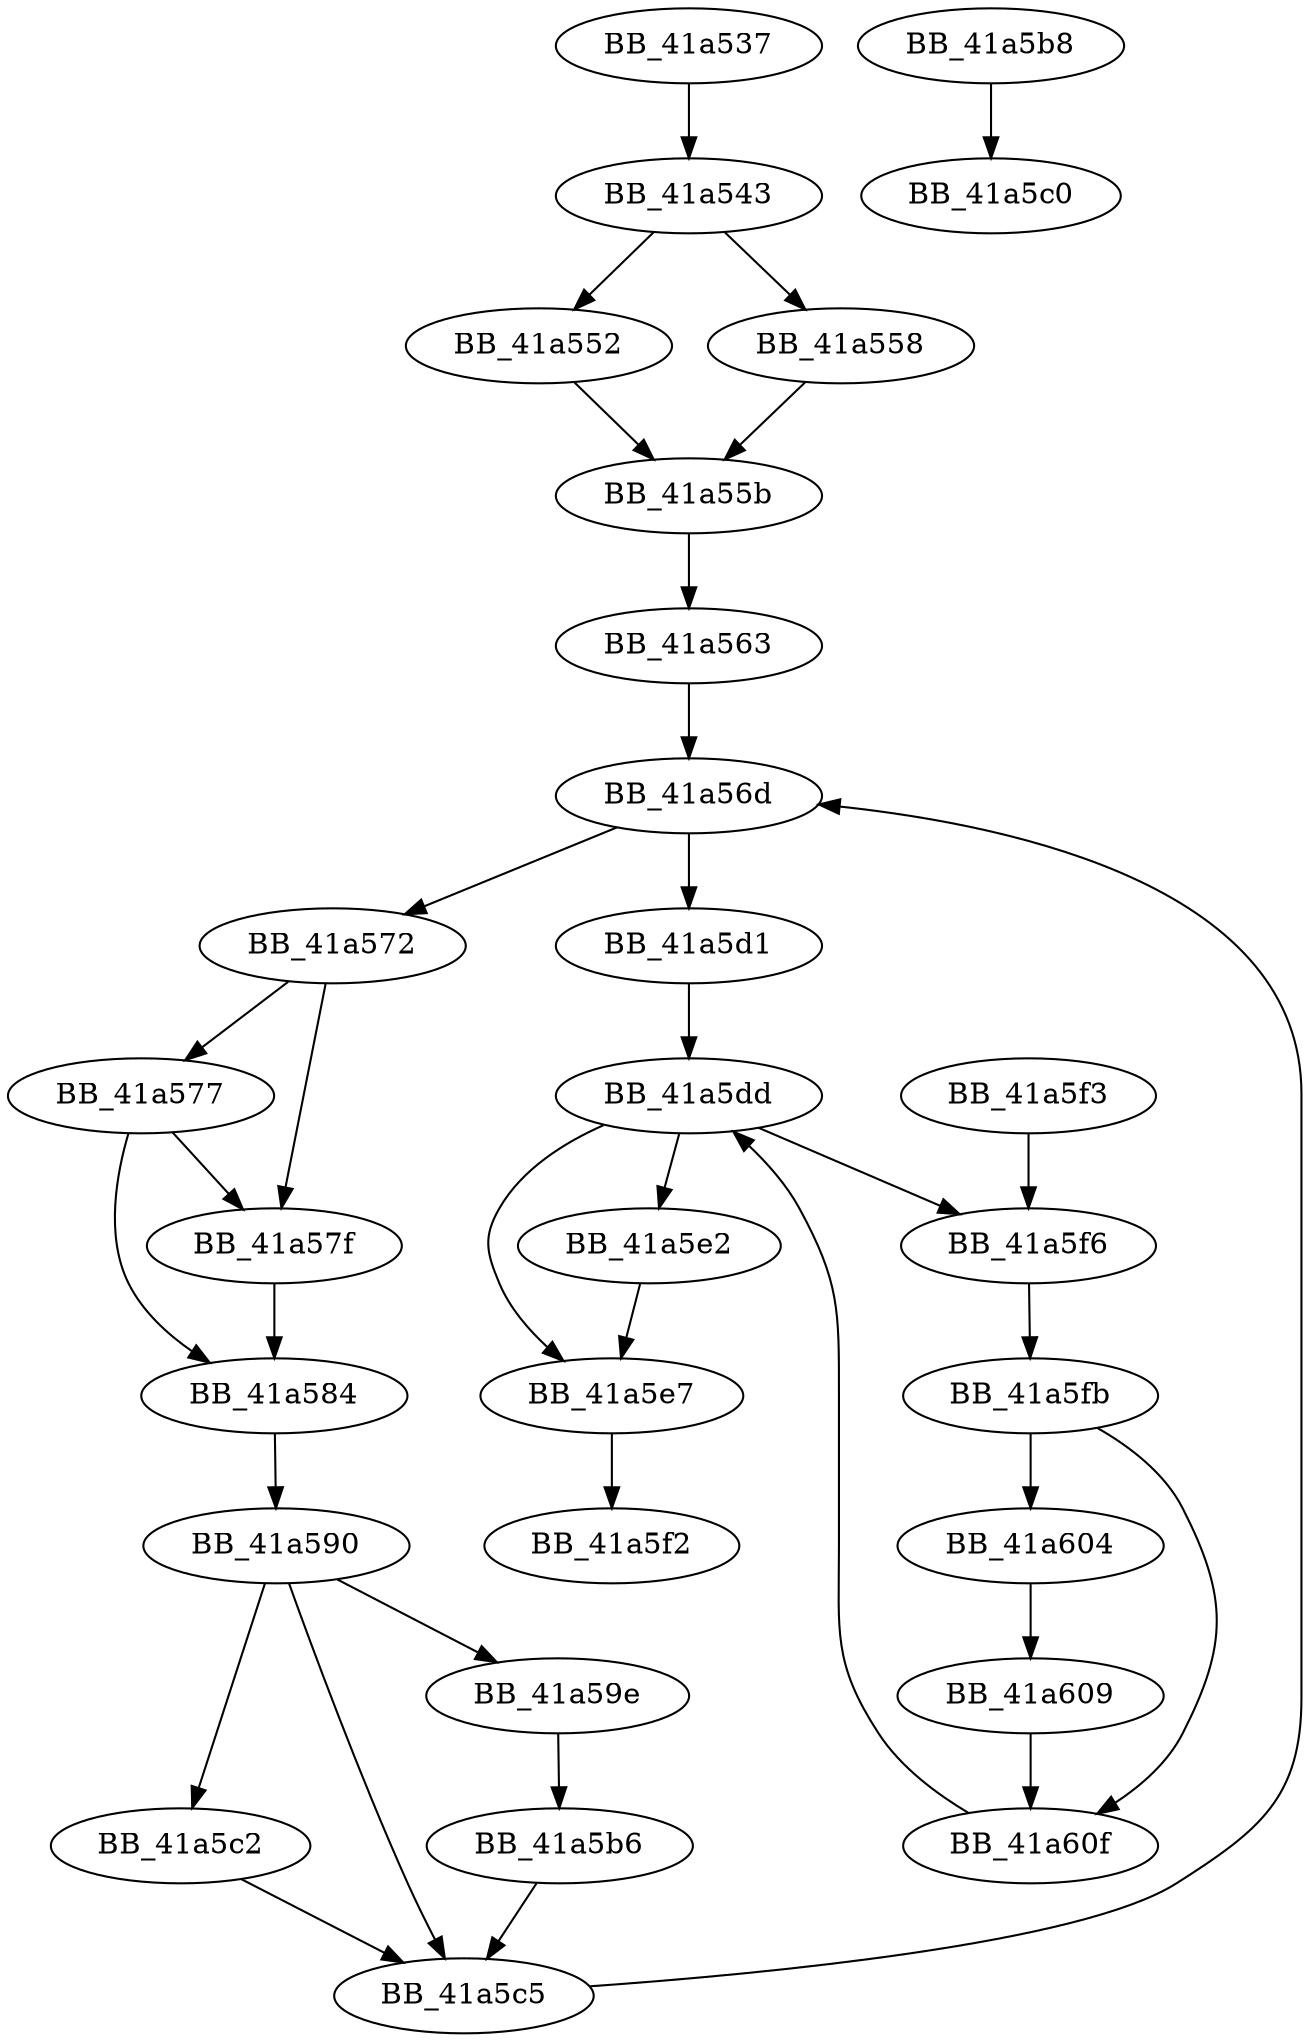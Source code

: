 DiGraph ___FrameUnwindToState{
BB_41a537->BB_41a543
BB_41a543->BB_41a552
BB_41a543->BB_41a558
BB_41a552->BB_41a55b
BB_41a558->BB_41a55b
BB_41a55b->BB_41a563
BB_41a563->BB_41a56d
BB_41a56d->BB_41a572
BB_41a56d->BB_41a5d1
BB_41a572->BB_41a577
BB_41a572->BB_41a57f
BB_41a577->BB_41a57f
BB_41a577->BB_41a584
BB_41a57f->BB_41a584
BB_41a584->BB_41a590
BB_41a590->BB_41a59e
BB_41a590->BB_41a5c2
BB_41a590->BB_41a5c5
BB_41a59e->BB_41a5b6
BB_41a5b6->BB_41a5c5
BB_41a5b8->BB_41a5c0
BB_41a5c2->BB_41a5c5
BB_41a5c5->BB_41a56d
BB_41a5d1->BB_41a5dd
BB_41a5dd->BB_41a5e2
BB_41a5dd->BB_41a5e7
BB_41a5dd->BB_41a5f6
BB_41a5e2->BB_41a5e7
BB_41a5e7->BB_41a5f2
BB_41a5f3->BB_41a5f6
BB_41a5f6->BB_41a5fb
BB_41a5fb->BB_41a604
BB_41a5fb->BB_41a60f
BB_41a604->BB_41a609
BB_41a609->BB_41a60f
BB_41a60f->BB_41a5dd
}
